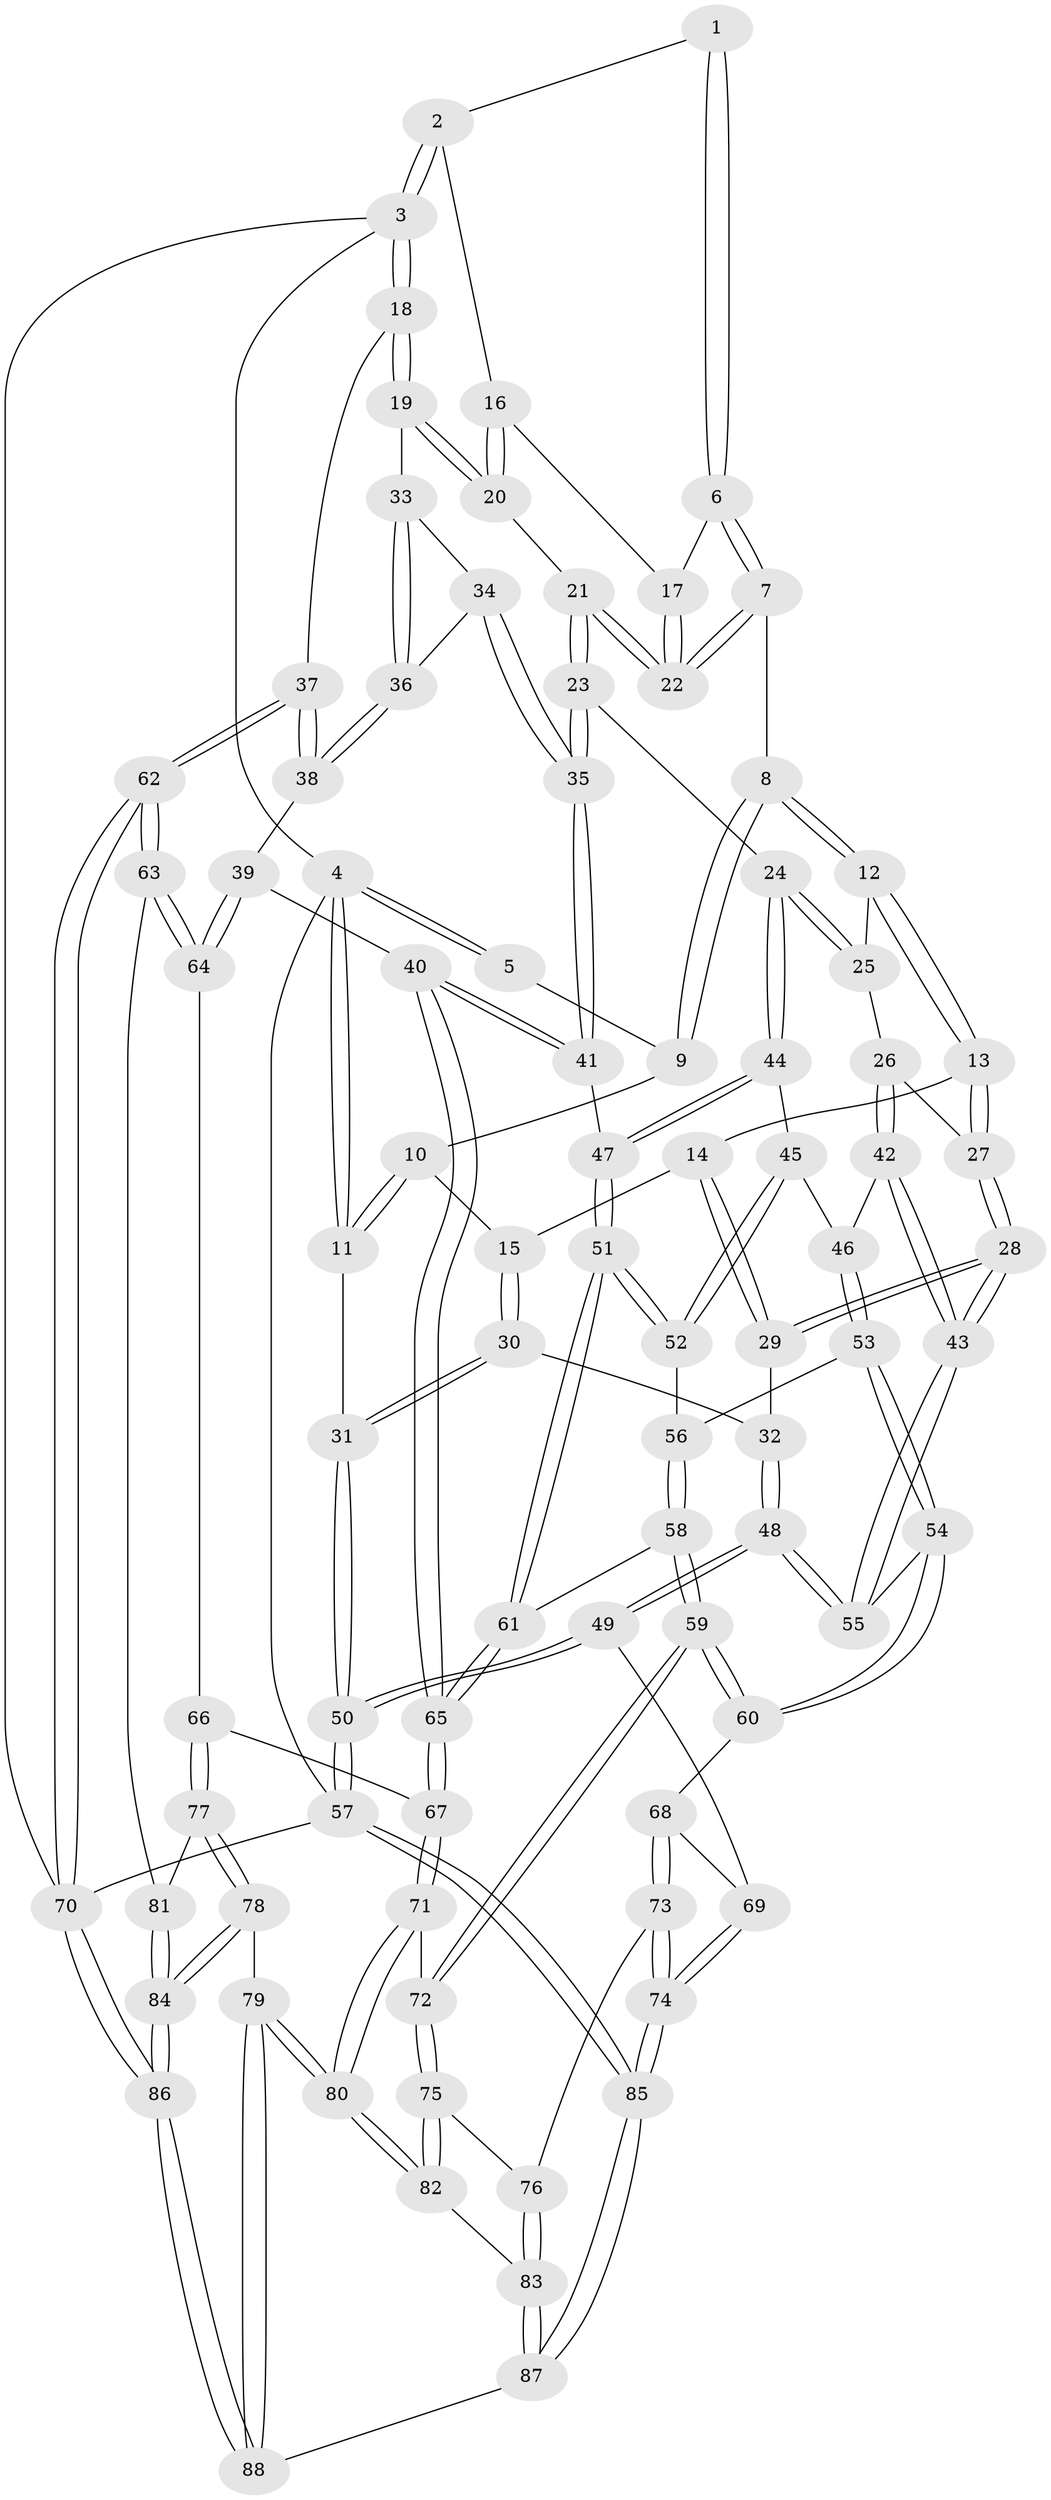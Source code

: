 // coarse degree distribution, {3: 0.11475409836065574, 4: 0.4426229508196721, 6: 0.13114754098360656, 5: 0.29508196721311475, 7: 0.01639344262295082}
// Generated by graph-tools (version 1.1) at 2025/52/02/27/25 19:52:40]
// undirected, 88 vertices, 217 edges
graph export_dot {
graph [start="1"]
  node [color=gray90,style=filled];
  1 [pos="+0.2856383192922195+0"];
  2 [pos="+0.6442492143365828+0"];
  3 [pos="+1+0"];
  4 [pos="+0+0"];
  5 [pos="+0.01141421150957138+0"];
  6 [pos="+0.2760813504515097+0.09187016639204823"];
  7 [pos="+0.27435229771300407+0.1005614821544061"];
  8 [pos="+0.26691365805989276+0.11477774296229415"];
  9 [pos="+0.059896581478020364+0.017244620757565308"];
  10 [pos="+0.05206804500465183+0.03770986874863536"];
  11 [pos="+0+0.2012011444350397"];
  12 [pos="+0.25471306475685185+0.14886376495627784"];
  13 [pos="+0.17906061389346195+0.20954422491057745"];
  14 [pos="+0.12189348120572373+0.22064334478952355"];
  15 [pos="+0.10599134324237548+0.22264027896225136"];
  16 [pos="+0.6387981577577745+0"];
  17 [pos="+0.60560165448727+0.019495698087315872"];
  18 [pos="+1+0.08021421426303135"];
  19 [pos="+1+0.12133427879695939"];
  20 [pos="+0.8160186940080187+0.12074942894527992"];
  21 [pos="+0.6224026343521267+0.23731441224559058"];
  22 [pos="+0.6010555840030732+0.1627693392489522"];
  23 [pos="+0.6215632447058163+0.28173312244309495"];
  24 [pos="+0.5969659794117314+0.29425236637804897"];
  25 [pos="+0.35718567343276403+0.24216792984786964"];
  26 [pos="+0.35303255920282184+0.3904689934395107"];
  27 [pos="+0.22454483757911745+0.3360921210826407"];
  28 [pos="+0.19196351297452902+0.5109444754682595"];
  29 [pos="+0.15890276096840905+0.48371385312021004"];
  30 [pos="+0+0.2942342560573063"];
  31 [pos="+0+0.2858913757304475"];
  32 [pos="+0+0.34983283866349213"];
  33 [pos="+0.9904233260884971+0.21170010442319456"];
  34 [pos="+0.7152811295708478+0.29267306936444665"];
  35 [pos="+0.6243830096403851+0.28379722072355223"];
  36 [pos="+0.8553001380474626+0.394484074509914"];
  37 [pos="+1+0.5379744816917885"];
  38 [pos="+0.8781075540590179+0.48414597795090014"];
  39 [pos="+0.7414703457634468+0.5454486896604497"];
  40 [pos="+0.7276672550270821+0.5441997572171335"];
  41 [pos="+0.7276670922707914+0.5441995179127518"];
  42 [pos="+0.36259635664438483+0.4074559841980684"];
  43 [pos="+0.20266931643624658+0.5346182746169601"];
  44 [pos="+0.4852423175391715+0.42384273766789127"];
  45 [pos="+0.4759425403250053+0.42788230332422783"];
  46 [pos="+0.4483522195037311+0.436048277861186"];
  47 [pos="+0.5426643289736313+0.5147034556480844"];
  48 [pos="+0.08652613600720097+0.6434645037460655"];
  49 [pos="+0+0.7457292340604462"];
  50 [pos="+0+0.8201687245003216"];
  51 [pos="+0.536074197574371+0.630153937139827"];
  52 [pos="+0.4888270620979836+0.6089164815591954"];
  53 [pos="+0.3903933939833892+0.5639220143045742"];
  54 [pos="+0.23999877992684576+0.6107069837549454"];
  55 [pos="+0.2034791985380734+0.5871505009076083"];
  56 [pos="+0.43423997141807924+0.5992038961973669"];
  57 [pos="+0+1"];
  58 [pos="+0.4003677046967996+0.7483532366197075"];
  59 [pos="+0.3621587716156168+0.7702735588311984"];
  60 [pos="+0.31372866726647997+0.7514405526435262"];
  61 [pos="+0.5925074658529053+0.7013191693775921"];
  62 [pos="+1+0.7343540600623042"];
  63 [pos="+1+0.7501529128267886"];
  64 [pos="+0.8950772085517084+0.7363646065533981"];
  65 [pos="+0.6094963566427543+0.7076631016462935"];
  66 [pos="+0.7779022126537883+0.790694513502249"];
  67 [pos="+0.6135507800393001+0.7170101663726828"];
  68 [pos="+0.2644856828276731+0.7979238200501035"];
  69 [pos="+0.15497710129633213+0.8142794422981193"];
  70 [pos="+1+1"];
  71 [pos="+0.592863567443048+0.811063107450258"];
  72 [pos="+0.3868678372020481+0.8286830230383635"];
  73 [pos="+0.2378116430837188+0.9208930886499697"];
  74 [pos="+0.19380581449280976+0.9839060729005211"];
  75 [pos="+0.38772194266568055+0.8318413361136596"];
  76 [pos="+0.31564512138890927+0.9113100131052235"];
  77 [pos="+0.7672375602452143+0.8868170385617902"];
  78 [pos="+0.7581808761764218+0.9127071627604337"];
  79 [pos="+0.5868822823558106+0.9566745701054886"];
  80 [pos="+0.5813763296455546+0.9473143404919452"];
  81 [pos="+0.9095806413708789+0.8878497270842638"];
  82 [pos="+0.4328270654411463+0.9054445044822308"];
  83 [pos="+0.36038911355134834+1"];
  84 [pos="+0.8391883012715551+1"];
  85 [pos="+0.06759899143263674+1"];
  86 [pos="+0.9482136745091533+1"];
  87 [pos="+0.2579401229870602+1"];
  88 [pos="+0.5835936463095276+1"];
  1 -- 2;
  1 -- 6;
  1 -- 6;
  2 -- 3;
  2 -- 3;
  2 -- 16;
  3 -- 4;
  3 -- 18;
  3 -- 18;
  3 -- 70;
  4 -- 5;
  4 -- 5;
  4 -- 11;
  4 -- 11;
  4 -- 57;
  5 -- 9;
  6 -- 7;
  6 -- 7;
  6 -- 17;
  7 -- 8;
  7 -- 22;
  7 -- 22;
  8 -- 9;
  8 -- 9;
  8 -- 12;
  8 -- 12;
  9 -- 10;
  10 -- 11;
  10 -- 11;
  10 -- 15;
  11 -- 31;
  12 -- 13;
  12 -- 13;
  12 -- 25;
  13 -- 14;
  13 -- 27;
  13 -- 27;
  14 -- 15;
  14 -- 29;
  14 -- 29;
  15 -- 30;
  15 -- 30;
  16 -- 17;
  16 -- 20;
  16 -- 20;
  17 -- 22;
  17 -- 22;
  18 -- 19;
  18 -- 19;
  18 -- 37;
  19 -- 20;
  19 -- 20;
  19 -- 33;
  20 -- 21;
  21 -- 22;
  21 -- 22;
  21 -- 23;
  21 -- 23;
  23 -- 24;
  23 -- 35;
  23 -- 35;
  24 -- 25;
  24 -- 25;
  24 -- 44;
  24 -- 44;
  25 -- 26;
  26 -- 27;
  26 -- 42;
  26 -- 42;
  27 -- 28;
  27 -- 28;
  28 -- 29;
  28 -- 29;
  28 -- 43;
  28 -- 43;
  29 -- 32;
  30 -- 31;
  30 -- 31;
  30 -- 32;
  31 -- 50;
  31 -- 50;
  32 -- 48;
  32 -- 48;
  33 -- 34;
  33 -- 36;
  33 -- 36;
  34 -- 35;
  34 -- 35;
  34 -- 36;
  35 -- 41;
  35 -- 41;
  36 -- 38;
  36 -- 38;
  37 -- 38;
  37 -- 38;
  37 -- 62;
  37 -- 62;
  38 -- 39;
  39 -- 40;
  39 -- 64;
  39 -- 64;
  40 -- 41;
  40 -- 41;
  40 -- 65;
  40 -- 65;
  41 -- 47;
  42 -- 43;
  42 -- 43;
  42 -- 46;
  43 -- 55;
  43 -- 55;
  44 -- 45;
  44 -- 47;
  44 -- 47;
  45 -- 46;
  45 -- 52;
  45 -- 52;
  46 -- 53;
  46 -- 53;
  47 -- 51;
  47 -- 51;
  48 -- 49;
  48 -- 49;
  48 -- 55;
  48 -- 55;
  49 -- 50;
  49 -- 50;
  49 -- 69;
  50 -- 57;
  50 -- 57;
  51 -- 52;
  51 -- 52;
  51 -- 61;
  51 -- 61;
  52 -- 56;
  53 -- 54;
  53 -- 54;
  53 -- 56;
  54 -- 55;
  54 -- 60;
  54 -- 60;
  56 -- 58;
  56 -- 58;
  57 -- 85;
  57 -- 85;
  57 -- 70;
  58 -- 59;
  58 -- 59;
  58 -- 61;
  59 -- 60;
  59 -- 60;
  59 -- 72;
  59 -- 72;
  60 -- 68;
  61 -- 65;
  61 -- 65;
  62 -- 63;
  62 -- 63;
  62 -- 70;
  62 -- 70;
  63 -- 64;
  63 -- 64;
  63 -- 81;
  64 -- 66;
  65 -- 67;
  65 -- 67;
  66 -- 67;
  66 -- 77;
  66 -- 77;
  67 -- 71;
  67 -- 71;
  68 -- 69;
  68 -- 73;
  68 -- 73;
  69 -- 74;
  69 -- 74;
  70 -- 86;
  70 -- 86;
  71 -- 72;
  71 -- 80;
  71 -- 80;
  72 -- 75;
  72 -- 75;
  73 -- 74;
  73 -- 74;
  73 -- 76;
  74 -- 85;
  74 -- 85;
  75 -- 76;
  75 -- 82;
  75 -- 82;
  76 -- 83;
  76 -- 83;
  77 -- 78;
  77 -- 78;
  77 -- 81;
  78 -- 79;
  78 -- 84;
  78 -- 84;
  79 -- 80;
  79 -- 80;
  79 -- 88;
  79 -- 88;
  80 -- 82;
  80 -- 82;
  81 -- 84;
  81 -- 84;
  82 -- 83;
  83 -- 87;
  83 -- 87;
  84 -- 86;
  84 -- 86;
  85 -- 87;
  85 -- 87;
  86 -- 88;
  86 -- 88;
  87 -- 88;
}
